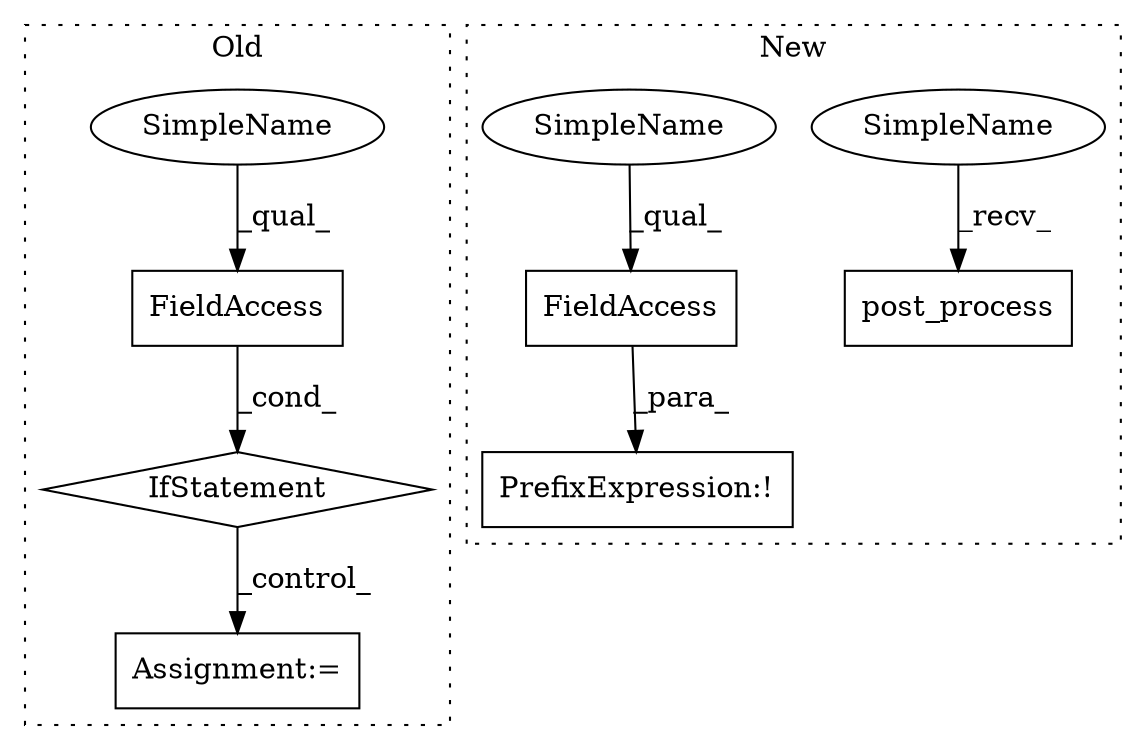 digraph G {
subgraph cluster0 {
1 [label="IfStatement" a="25" s="4663,4680" l="4,2" shape="diamond"];
3 [label="FieldAccess" a="22" s="4667" l="13" shape="box"];
6 [label="Assignment:=" a="7" s="4808,4917" l="65,2" shape="box"];
7 [label="SimpleName" a="42" s="4667" l="4" shape="ellipse"];
label = "Old";
style="dotted";
}
subgraph cluster1 {
2 [label="post_process" a="32" s="4948,4963" l="13,1" shape="box"];
4 [label="FieldAccess" a="22" s="5259" l="12" shape="box"];
5 [label="PrefixExpression:!" a="38" s="5258" l="1" shape="box"];
8 [label="SimpleName" a="42" s="4943" l="4" shape="ellipse"];
9 [label="SimpleName" a="42" s="5259" l="4" shape="ellipse"];
label = "New";
style="dotted";
}
1 -> 6 [label="_control_"];
3 -> 1 [label="_cond_"];
4 -> 5 [label="_para_"];
7 -> 3 [label="_qual_"];
8 -> 2 [label="_recv_"];
9 -> 4 [label="_qual_"];
}